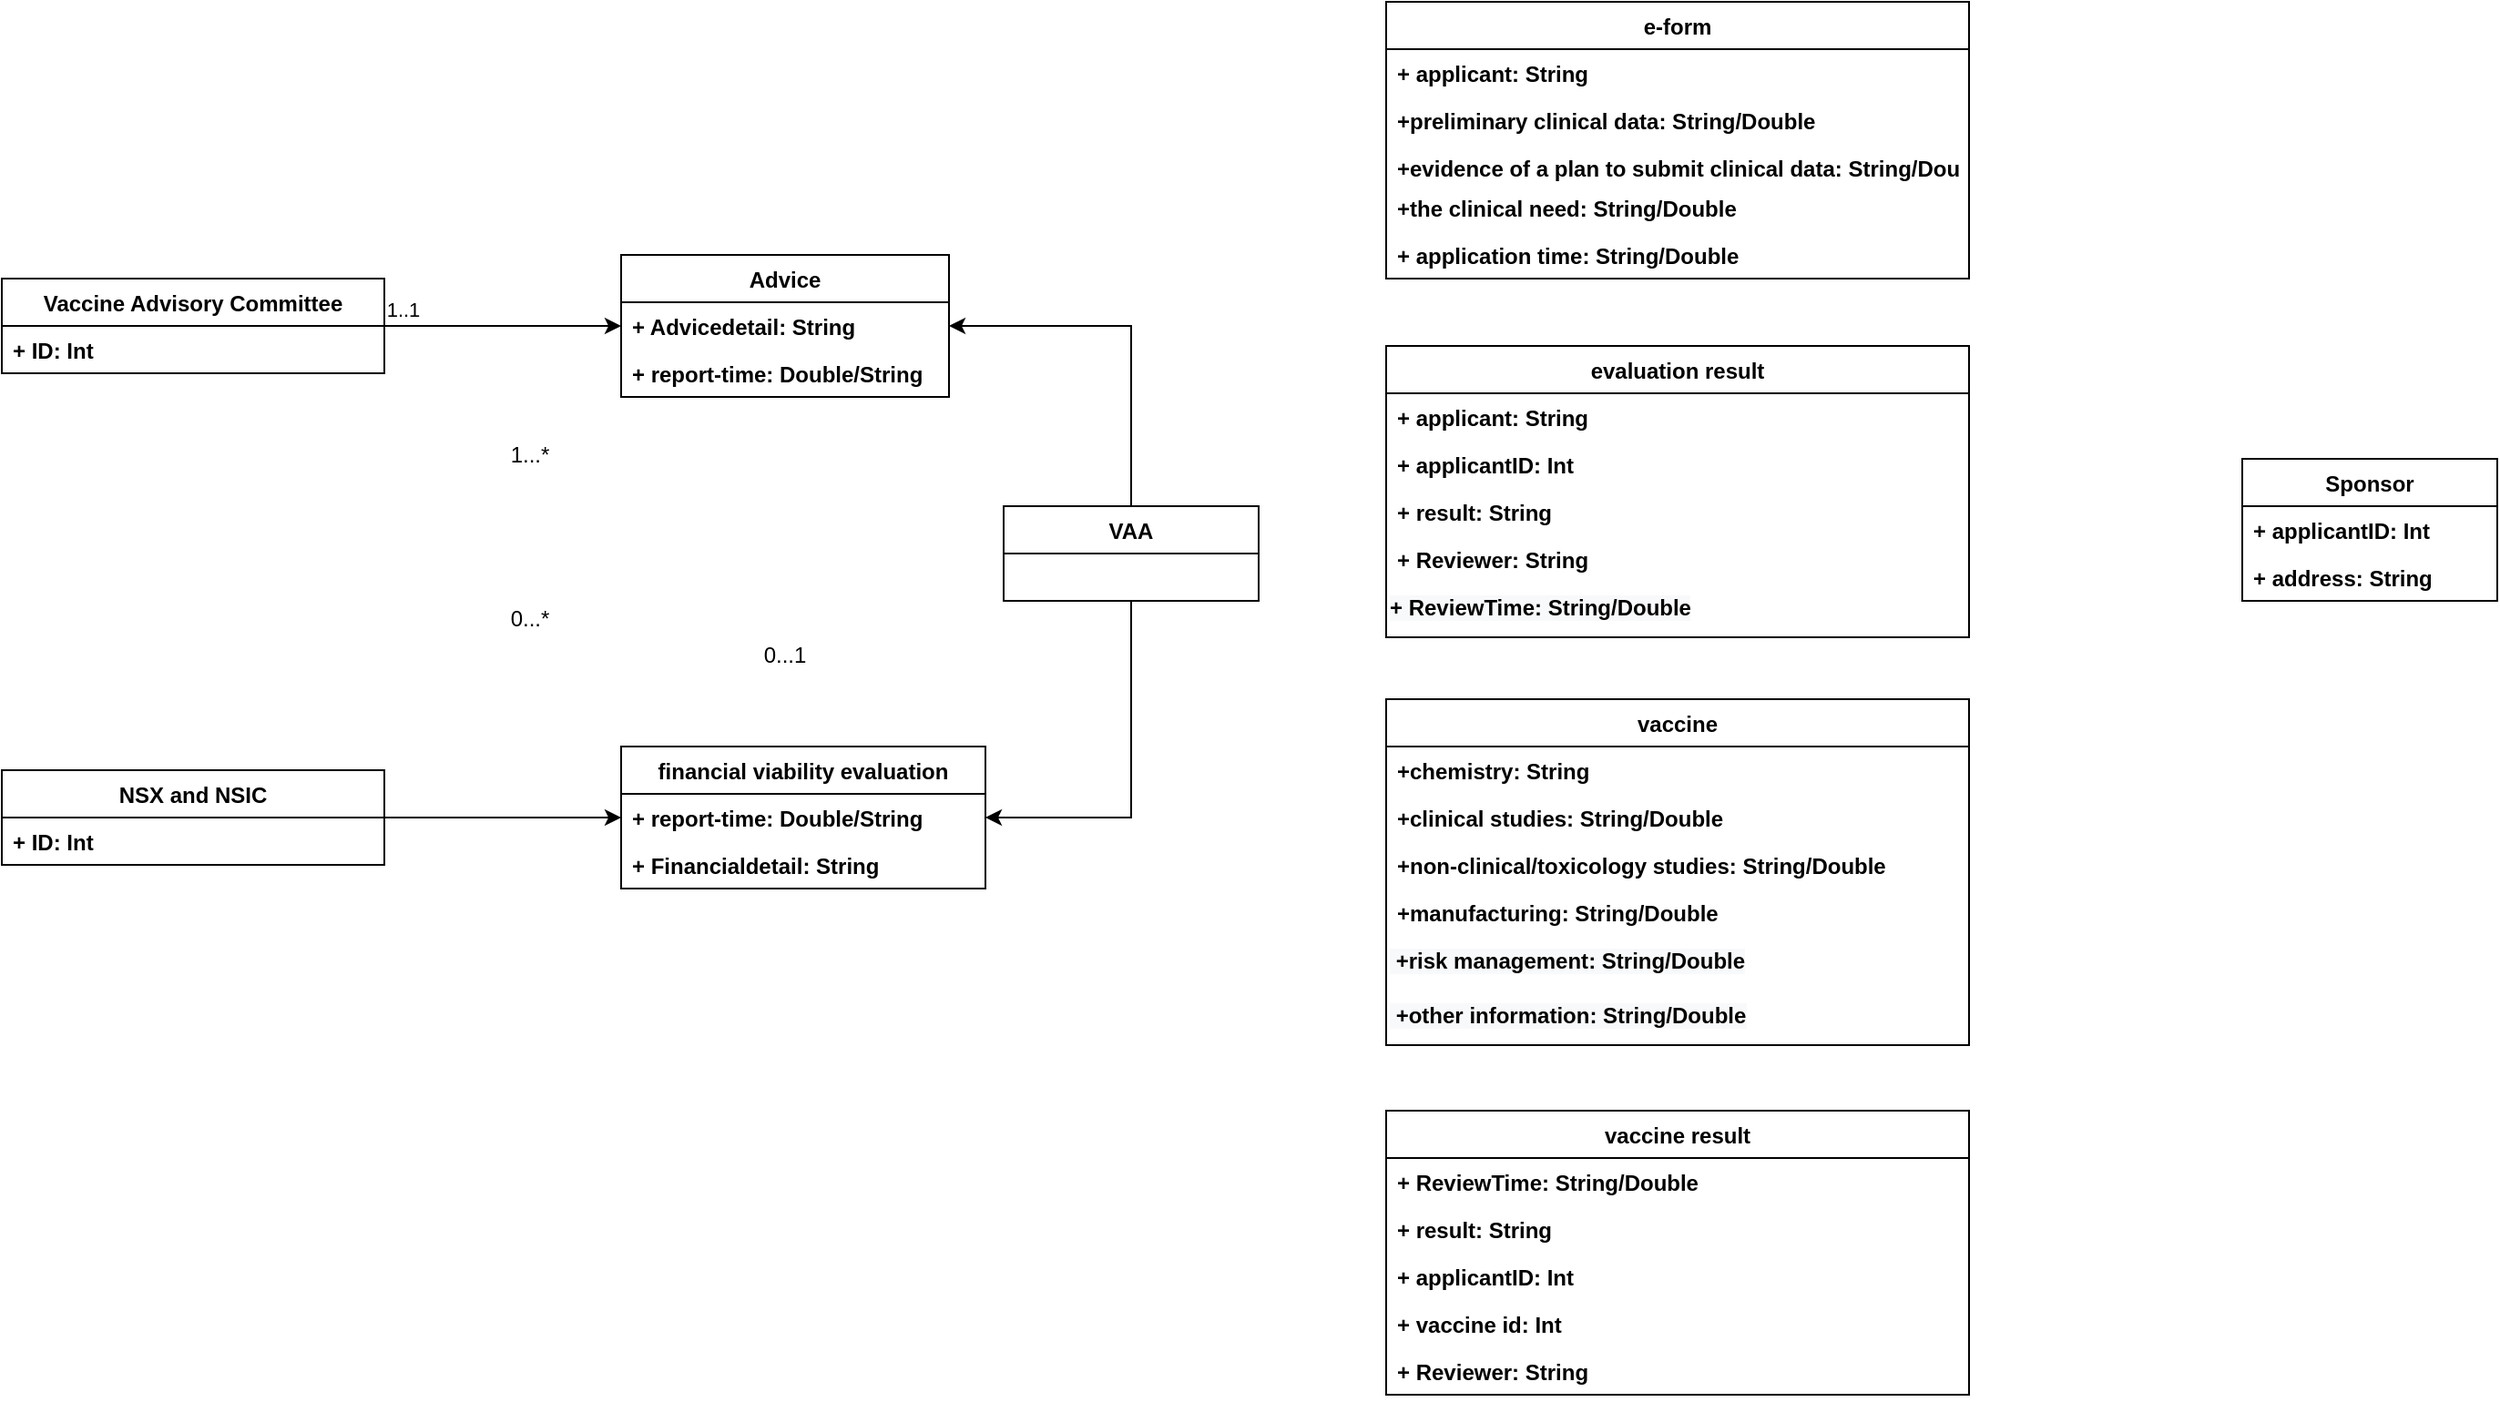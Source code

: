<mxfile version="14.7.0" type="github">
  <diagram id="C5RBs43oDa-KdzZeNtuy" name="Page-1">
    <mxGraphModel dx="2377" dy="867" grid="1" gridSize="10" guides="1" tooltips="1" connect="1" arrows="1" fold="1" page="1" pageScale="1" pageWidth="827" pageHeight="1169" math="0" shadow="0">
      <root>
        <mxCell id="WIyWlLk6GJQsqaUBKTNV-0" />
        <mxCell id="WIyWlLk6GJQsqaUBKTNV-1" parent="WIyWlLk6GJQsqaUBKTNV-0" />
        <mxCell id="Tw9doVFdLwBzY9Hxcjos-1" value="e-form" style="swimlane;fontStyle=1;childLayout=stackLayout;horizontal=1;startSize=26;fillColor=none;horizontalStack=0;resizeParent=1;resizeParentMax=0;resizeLast=0;collapsible=1;marginBottom=0;" vertex="1" parent="WIyWlLk6GJQsqaUBKTNV-1">
          <mxGeometry x="270" y="131" width="320" height="152" as="geometry" />
        </mxCell>
        <mxCell id="Tw9doVFdLwBzY9Hxcjos-2" value="+ applicant: String" style="text;strokeColor=none;fillColor=none;align=left;verticalAlign=top;spacingLeft=4;spacingRight=4;overflow=hidden;rotatable=0;points=[[0,0.5],[1,0.5]];portConstraint=eastwest;fontStyle=1" vertex="1" parent="Tw9doVFdLwBzY9Hxcjos-1">
          <mxGeometry y="26" width="320" height="26" as="geometry" />
        </mxCell>
        <mxCell id="Tw9doVFdLwBzY9Hxcjos-3" value="+preliminary clinical data: String/Double" style="text;strokeColor=none;fillColor=none;align=left;verticalAlign=top;spacingLeft=4;spacingRight=4;overflow=hidden;rotatable=0;points=[[0,0.5],[1,0.5]];portConstraint=eastwest;fontStyle=1" vertex="1" parent="Tw9doVFdLwBzY9Hxcjos-1">
          <mxGeometry y="52" width="320" height="26" as="geometry" />
        </mxCell>
        <mxCell id="Tw9doVFdLwBzY9Hxcjos-4" value="+evidence of a plan to submit clinical data: String/Double" style="text;strokeColor=none;fillColor=none;align=left;verticalAlign=top;spacingLeft=4;spacingRight=4;overflow=hidden;rotatable=0;points=[[0,0.5],[1,0.5]];portConstraint=eastwest;fontStyle=1" vertex="1" parent="Tw9doVFdLwBzY9Hxcjos-1">
          <mxGeometry y="78" width="320" height="22" as="geometry" />
        </mxCell>
        <mxCell id="Tw9doVFdLwBzY9Hxcjos-47" value="+the clinical need: String/Double" style="text;strokeColor=none;fillColor=none;align=left;verticalAlign=top;spacingLeft=4;spacingRight=4;overflow=hidden;rotatable=0;points=[[0,0.5],[1,0.5]];portConstraint=eastwest;fontStyle=1" vertex="1" parent="Tw9doVFdLwBzY9Hxcjos-1">
          <mxGeometry y="100" width="320" height="26" as="geometry" />
        </mxCell>
        <mxCell id="Tw9doVFdLwBzY9Hxcjos-46" value="+ application time: String/Double" style="text;strokeColor=none;fillColor=none;align=left;verticalAlign=top;spacingLeft=4;spacingRight=4;overflow=hidden;rotatable=0;points=[[0,0.5],[1,0.5]];portConstraint=eastwest;fontStyle=1" vertex="1" parent="Tw9doVFdLwBzY9Hxcjos-1">
          <mxGeometry y="126" width="320" height="26" as="geometry" />
        </mxCell>
        <mxCell id="Tw9doVFdLwBzY9Hxcjos-5" value="vaccine" style="swimlane;fontStyle=1;childLayout=stackLayout;horizontal=1;startSize=26;fillColor=none;horizontalStack=0;resizeParent=1;resizeParentMax=0;resizeLast=0;collapsible=1;marginBottom=0;" vertex="1" parent="WIyWlLk6GJQsqaUBKTNV-1">
          <mxGeometry x="270" y="514" width="320" height="190" as="geometry" />
        </mxCell>
        <mxCell id="Tw9doVFdLwBzY9Hxcjos-6" value="+chemistry: String" style="text;strokeColor=none;fillColor=none;align=left;verticalAlign=top;spacingLeft=4;spacingRight=4;overflow=hidden;rotatable=0;points=[[0,0.5],[1,0.5]];portConstraint=eastwest;fontStyle=1" vertex="1" parent="Tw9doVFdLwBzY9Hxcjos-5">
          <mxGeometry y="26" width="320" height="26" as="geometry" />
        </mxCell>
        <mxCell id="Tw9doVFdLwBzY9Hxcjos-7" value="+clinical studies: String/Double" style="text;strokeColor=none;fillColor=none;align=left;verticalAlign=top;spacingLeft=4;spacingRight=4;overflow=hidden;rotatable=0;points=[[0,0.5],[1,0.5]];portConstraint=eastwest;fontStyle=1" vertex="1" parent="Tw9doVFdLwBzY9Hxcjos-5">
          <mxGeometry y="52" width="320" height="26" as="geometry" />
        </mxCell>
        <mxCell id="Tw9doVFdLwBzY9Hxcjos-8" value="+non-clinical/toxicology studies: String/Double" style="text;strokeColor=none;fillColor=none;align=left;verticalAlign=top;spacingLeft=4;spacingRight=4;overflow=hidden;rotatable=0;points=[[0,0.5],[1,0.5]];portConstraint=eastwest;fontStyle=1" vertex="1" parent="Tw9doVFdLwBzY9Hxcjos-5">
          <mxGeometry y="78" width="320" height="26" as="geometry" />
        </mxCell>
        <mxCell id="Tw9doVFdLwBzY9Hxcjos-51" value="+manufacturing: String/Double" style="text;strokeColor=none;fillColor=none;align=left;verticalAlign=top;spacingLeft=4;spacingRight=4;overflow=hidden;rotatable=0;points=[[0,0.5],[1,0.5]];portConstraint=eastwest;fontStyle=1" vertex="1" parent="Tw9doVFdLwBzY9Hxcjos-5">
          <mxGeometry y="104" width="320" height="26" as="geometry" />
        </mxCell>
        <mxCell id="Tw9doVFdLwBzY9Hxcjos-52" value="&lt;span style=&quot;color: rgb(0, 0, 0); font-family: helvetica; font-size: 12px; font-style: normal; letter-spacing: normal; text-align: left; text-indent: 0px; text-transform: none; word-spacing: 0px; background-color: rgb(248, 249, 250); display: inline; float: none;&quot;&gt;&amp;nbsp;+&lt;span style=&quot;font-family: helvetica; text-align: center;&quot;&gt;risk management&lt;/span&gt;: String/Double&lt;/span&gt;" style="text;whiteSpace=wrap;html=1;fontStyle=1" vertex="1" parent="Tw9doVFdLwBzY9Hxcjos-5">
          <mxGeometry y="130" width="320" height="30" as="geometry" />
        </mxCell>
        <mxCell id="Tw9doVFdLwBzY9Hxcjos-53" value="&lt;span style=&quot;color: rgb(0 , 0 , 0) ; font-family: &amp;quot;helvetica&amp;quot; ; font-size: 12px ; font-style: normal ; letter-spacing: normal ; text-align: left ; text-indent: 0px ; text-transform: none ; word-spacing: 0px ; background-color: rgb(248 , 249 , 250) ; display: inline ; float: none&quot;&gt;&amp;nbsp;+&lt;span style=&quot;font-family: helvetica; text-align: center;&quot;&gt;other&amp;nbsp;&lt;/span&gt;&lt;span style=&quot;font-family: helvetica; text-align: center;&quot;&gt;information&lt;/span&gt;: String/Double&lt;/span&gt;" style="text;whiteSpace=wrap;html=1;fontStyle=1" vertex="1" parent="Tw9doVFdLwBzY9Hxcjos-5">
          <mxGeometry y="160" width="320" height="30" as="geometry" />
        </mxCell>
        <mxCell id="Tw9doVFdLwBzY9Hxcjos-9" value="vaccine result" style="swimlane;fontStyle=1;childLayout=stackLayout;horizontal=1;startSize=26;fillColor=none;horizontalStack=0;resizeParent=1;resizeParentMax=0;resizeLast=0;collapsible=1;marginBottom=0;" vertex="1" parent="WIyWlLk6GJQsqaUBKTNV-1">
          <mxGeometry x="270" y="740" width="320" height="156" as="geometry" />
        </mxCell>
        <mxCell id="Tw9doVFdLwBzY9Hxcjos-10" value="+ ReviewTime: String/Double" style="text;strokeColor=none;fillColor=none;align=left;verticalAlign=top;spacingLeft=4;spacingRight=4;overflow=hidden;rotatable=0;points=[[0,0.5],[1,0.5]];portConstraint=eastwest;fontStyle=1" vertex="1" parent="Tw9doVFdLwBzY9Hxcjos-9">
          <mxGeometry y="26" width="320" height="26" as="geometry" />
        </mxCell>
        <mxCell id="Tw9doVFdLwBzY9Hxcjos-11" value="+ result: String" style="text;strokeColor=none;fillColor=none;align=left;verticalAlign=top;spacingLeft=4;spacingRight=4;overflow=hidden;rotatable=0;points=[[0,0.5],[1,0.5]];portConstraint=eastwest;fontStyle=1" vertex="1" parent="Tw9doVFdLwBzY9Hxcjos-9">
          <mxGeometry y="52" width="320" height="26" as="geometry" />
        </mxCell>
        <mxCell id="Tw9doVFdLwBzY9Hxcjos-54" value="+ applicantID: Int" style="text;strokeColor=none;fillColor=none;align=left;verticalAlign=top;spacingLeft=4;spacingRight=4;overflow=hidden;rotatable=0;points=[[0,0.5],[1,0.5]];portConstraint=eastwest;fontStyle=1" vertex="1" parent="Tw9doVFdLwBzY9Hxcjos-9">
          <mxGeometry y="78" width="320" height="26" as="geometry" />
        </mxCell>
        <mxCell id="Tw9doVFdLwBzY9Hxcjos-12" value="+ vaccine id: Int" style="text;strokeColor=none;fillColor=none;align=left;verticalAlign=top;spacingLeft=4;spacingRight=4;overflow=hidden;rotatable=0;points=[[0,0.5],[1,0.5]];portConstraint=eastwest;fontStyle=1" vertex="1" parent="Tw9doVFdLwBzY9Hxcjos-9">
          <mxGeometry y="104" width="320" height="26" as="geometry" />
        </mxCell>
        <mxCell id="Tw9doVFdLwBzY9Hxcjos-55" value="+ Reviewer: String" style="text;strokeColor=none;fillColor=none;align=left;verticalAlign=top;spacingLeft=4;spacingRight=4;overflow=hidden;rotatable=0;points=[[0,0.5],[1,0.5]];portConstraint=eastwest;fontStyle=1" vertex="1" parent="Tw9doVFdLwBzY9Hxcjos-9">
          <mxGeometry y="130" width="320" height="26" as="geometry" />
        </mxCell>
        <mxCell id="Tw9doVFdLwBzY9Hxcjos-13" value="evaluation result" style="swimlane;fontStyle=1;childLayout=stackLayout;horizontal=1;startSize=26;fillColor=none;horizontalStack=0;resizeParent=1;resizeParentMax=0;resizeLast=0;collapsible=1;marginBottom=0;" vertex="1" parent="WIyWlLk6GJQsqaUBKTNV-1">
          <mxGeometry x="270" y="320" width="320" height="160" as="geometry" />
        </mxCell>
        <mxCell id="Tw9doVFdLwBzY9Hxcjos-14" value="+ applicant: String" style="text;strokeColor=none;fillColor=none;align=left;verticalAlign=top;spacingLeft=4;spacingRight=4;overflow=hidden;rotatable=0;points=[[0,0.5],[1,0.5]];portConstraint=eastwest;fontStyle=1" vertex="1" parent="Tw9doVFdLwBzY9Hxcjos-13">
          <mxGeometry y="26" width="320" height="26" as="geometry" />
        </mxCell>
        <mxCell id="Tw9doVFdLwBzY9Hxcjos-15" value="+ applicantID: Int" style="text;strokeColor=none;fillColor=none;align=left;verticalAlign=top;spacingLeft=4;spacingRight=4;overflow=hidden;rotatable=0;points=[[0,0.5],[1,0.5]];portConstraint=eastwest;fontStyle=1" vertex="1" parent="Tw9doVFdLwBzY9Hxcjos-13">
          <mxGeometry y="52" width="320" height="26" as="geometry" />
        </mxCell>
        <mxCell id="Tw9doVFdLwBzY9Hxcjos-16" value="+ result: String" style="text;strokeColor=none;fillColor=none;align=left;verticalAlign=top;spacingLeft=4;spacingRight=4;overflow=hidden;rotatable=0;points=[[0,0.5],[1,0.5]];portConstraint=eastwest;fontStyle=1" vertex="1" parent="Tw9doVFdLwBzY9Hxcjos-13">
          <mxGeometry y="78" width="320" height="26" as="geometry" />
        </mxCell>
        <mxCell id="Tw9doVFdLwBzY9Hxcjos-49" value="+ Reviewer: String" style="text;strokeColor=none;fillColor=none;align=left;verticalAlign=top;spacingLeft=4;spacingRight=4;overflow=hidden;rotatable=0;points=[[0,0.5],[1,0.5]];portConstraint=eastwest;fontStyle=1" vertex="1" parent="Tw9doVFdLwBzY9Hxcjos-13">
          <mxGeometry y="104" width="320" height="26" as="geometry" />
        </mxCell>
        <mxCell id="Tw9doVFdLwBzY9Hxcjos-50" value="&lt;span style=&quot;color: rgb(0, 0, 0); font-family: helvetica; font-size: 12px; font-style: normal; letter-spacing: normal; text-align: left; text-indent: 0px; text-transform: none; word-spacing: 0px; background-color: rgb(248, 249, 250); display: inline; float: none;&quot;&gt;+ ReviewTime: String/Double&lt;/span&gt;" style="text;whiteSpace=wrap;html=1;fontStyle=1" vertex="1" parent="Tw9doVFdLwBzY9Hxcjos-13">
          <mxGeometry y="130" width="320" height="30" as="geometry" />
        </mxCell>
        <mxCell id="Tw9doVFdLwBzY9Hxcjos-59" style="edgeStyle=orthogonalEdgeStyle;rounded=0;orthogonalLoop=1;jettySize=auto;html=1;exitX=0.5;exitY=0;exitDx=0;exitDy=0;entryX=1;entryY=0.5;entryDx=0;entryDy=0;" edge="1" parent="WIyWlLk6GJQsqaUBKTNV-1" source="Tw9doVFdLwBzY9Hxcjos-17" target="Tw9doVFdLwBzY9Hxcjos-27">
          <mxGeometry relative="1" as="geometry" />
        </mxCell>
        <mxCell id="Tw9doVFdLwBzY9Hxcjos-60" style="edgeStyle=orthogonalEdgeStyle;rounded=0;orthogonalLoop=1;jettySize=auto;html=1;exitX=0.5;exitY=1;exitDx=0;exitDy=0;entryX=1;entryY=0.5;entryDx=0;entryDy=0;" edge="1" parent="WIyWlLk6GJQsqaUBKTNV-1" source="Tw9doVFdLwBzY9Hxcjos-17" target="Tw9doVFdLwBzY9Hxcjos-31">
          <mxGeometry relative="1" as="geometry" />
        </mxCell>
        <mxCell id="Tw9doVFdLwBzY9Hxcjos-17" value="VAA" style="swimlane;fontStyle=1;childLayout=stackLayout;horizontal=1;startSize=26;fillColor=none;horizontalStack=0;resizeParent=1;resizeParentMax=0;resizeLast=0;collapsible=1;marginBottom=0;" vertex="1" parent="WIyWlLk6GJQsqaUBKTNV-1">
          <mxGeometry x="60" y="408" width="140" height="52" as="geometry" />
        </mxCell>
        <mxCell id="Tw9doVFdLwBzY9Hxcjos-21" value="Sponsor" style="swimlane;fontStyle=1;childLayout=stackLayout;horizontal=1;startSize=26;fillColor=none;horizontalStack=0;resizeParent=1;resizeParentMax=0;resizeLast=0;collapsible=1;marginBottom=0;" vertex="1" parent="WIyWlLk6GJQsqaUBKTNV-1">
          <mxGeometry x="740" y="382" width="140" height="78" as="geometry" />
        </mxCell>
        <mxCell id="Tw9doVFdLwBzY9Hxcjos-22" value="+ applicantID: Int" style="text;strokeColor=none;fillColor=none;align=left;verticalAlign=top;spacingLeft=4;spacingRight=4;overflow=hidden;rotatable=0;points=[[0,0.5],[1,0.5]];portConstraint=eastwest;fontStyle=1" vertex="1" parent="Tw9doVFdLwBzY9Hxcjos-21">
          <mxGeometry y="26" width="140" height="26" as="geometry" />
        </mxCell>
        <mxCell id="Tw9doVFdLwBzY9Hxcjos-23" value="+ address: String" style="text;strokeColor=none;fillColor=none;align=left;verticalAlign=top;spacingLeft=4;spacingRight=4;overflow=hidden;rotatable=0;points=[[0,0.5],[1,0.5]];portConstraint=eastwest;fontStyle=1" vertex="1" parent="Tw9doVFdLwBzY9Hxcjos-21">
          <mxGeometry y="52" width="140" height="26" as="geometry" />
        </mxCell>
        <mxCell id="Tw9doVFdLwBzY9Hxcjos-25" value="Advice" style="swimlane;fontStyle=1;childLayout=stackLayout;horizontal=1;startSize=26;fillColor=none;horizontalStack=0;resizeParent=1;resizeParentMax=0;resizeLast=0;collapsible=1;marginBottom=0;" vertex="1" parent="WIyWlLk6GJQsqaUBKTNV-1">
          <mxGeometry x="-150" y="270" width="180" height="78" as="geometry" />
        </mxCell>
        <mxCell id="Tw9doVFdLwBzY9Hxcjos-27" value="+ Advicedetail: String" style="text;strokeColor=none;fillColor=none;align=left;verticalAlign=top;spacingLeft=4;spacingRight=4;overflow=hidden;rotatable=0;points=[[0,0.5],[1,0.5]];portConstraint=eastwest;fontStyle=1" vertex="1" parent="Tw9doVFdLwBzY9Hxcjos-25">
          <mxGeometry y="26" width="180" height="26" as="geometry" />
        </mxCell>
        <mxCell id="Tw9doVFdLwBzY9Hxcjos-28" value="+ report-time: Double/String" style="text;strokeColor=none;fillColor=none;align=left;verticalAlign=top;spacingLeft=4;spacingRight=4;overflow=hidden;rotatable=0;points=[[0,0.5],[1,0.5]];portConstraint=eastwest;fontStyle=1" vertex="1" parent="Tw9doVFdLwBzY9Hxcjos-25">
          <mxGeometry y="52" width="180" height="26" as="geometry" />
        </mxCell>
        <mxCell id="Tw9doVFdLwBzY9Hxcjos-29" value="financial viability evaluation" style="swimlane;fontStyle=1;childLayout=stackLayout;horizontal=1;startSize=26;fillColor=none;horizontalStack=0;resizeParent=1;resizeParentMax=0;resizeLast=0;collapsible=1;marginBottom=0;" vertex="1" parent="WIyWlLk6GJQsqaUBKTNV-1">
          <mxGeometry x="-150" y="540" width="200" height="78" as="geometry" />
        </mxCell>
        <mxCell id="Tw9doVFdLwBzY9Hxcjos-31" value="+ report-time: Double/String" style="text;strokeColor=none;fillColor=none;align=left;verticalAlign=top;spacingLeft=4;spacingRight=4;overflow=hidden;rotatable=0;points=[[0,0.5],[1,0.5]];portConstraint=eastwest;fontStyle=1" vertex="1" parent="Tw9doVFdLwBzY9Hxcjos-29">
          <mxGeometry y="26" width="200" height="26" as="geometry" />
        </mxCell>
        <mxCell id="Tw9doVFdLwBzY9Hxcjos-32" value="+ Financialdetail: String" style="text;strokeColor=none;fillColor=none;align=left;verticalAlign=top;spacingLeft=4;spacingRight=4;overflow=hidden;rotatable=0;points=[[0,0.5],[1,0.5]];portConstraint=eastwest;fontStyle=1" vertex="1" parent="Tw9doVFdLwBzY9Hxcjos-29">
          <mxGeometry y="52" width="200" height="26" as="geometry" />
        </mxCell>
        <mxCell id="Tw9doVFdLwBzY9Hxcjos-58" style="edgeStyle=orthogonalEdgeStyle;rounded=0;orthogonalLoop=1;jettySize=auto;html=1;exitX=1;exitY=0.5;exitDx=0;exitDy=0;" edge="1" parent="WIyWlLk6GJQsqaUBKTNV-1" source="Tw9doVFdLwBzY9Hxcjos-33" target="Tw9doVFdLwBzY9Hxcjos-27">
          <mxGeometry relative="1" as="geometry" />
        </mxCell>
        <mxCell id="Tw9doVFdLwBzY9Hxcjos-62" value="1..1" style="edgeLabel;html=1;align=center;verticalAlign=middle;resizable=0;points=[];" vertex="1" connectable="0" parent="Tw9doVFdLwBzY9Hxcjos-58">
          <mxGeometry x="-0.305" y="-3" relative="1" as="geometry">
            <mxPoint x="-35" y="-12" as="offset" />
          </mxGeometry>
        </mxCell>
        <mxCell id="Tw9doVFdLwBzY9Hxcjos-33" value="Vaccine Advisory Committee" style="swimlane;fontStyle=1;childLayout=stackLayout;horizontal=1;startSize=26;fillColor=none;horizontalStack=0;resizeParent=1;resizeParentMax=0;resizeLast=0;collapsible=1;marginBottom=0;" vertex="1" parent="WIyWlLk6GJQsqaUBKTNV-1">
          <mxGeometry x="-490" y="283" width="210" height="52" as="geometry" />
        </mxCell>
        <mxCell id="Tw9doVFdLwBzY9Hxcjos-34" value="+ ID: Int" style="text;strokeColor=none;fillColor=none;align=left;verticalAlign=top;spacingLeft=4;spacingRight=4;overflow=hidden;rotatable=0;points=[[0,0.5],[1,0.5]];portConstraint=eastwest;fontStyle=1" vertex="1" parent="Tw9doVFdLwBzY9Hxcjos-33">
          <mxGeometry y="26" width="210" height="26" as="geometry" />
        </mxCell>
        <mxCell id="Tw9doVFdLwBzY9Hxcjos-61" style="edgeStyle=orthogonalEdgeStyle;rounded=0;orthogonalLoop=1;jettySize=auto;html=1;exitX=1;exitY=0.5;exitDx=0;exitDy=0;entryX=0;entryY=0.5;entryDx=0;entryDy=0;" edge="1" parent="WIyWlLk6GJQsqaUBKTNV-1" source="Tw9doVFdLwBzY9Hxcjos-41" target="Tw9doVFdLwBzY9Hxcjos-31">
          <mxGeometry relative="1" as="geometry" />
        </mxCell>
        <mxCell id="Tw9doVFdLwBzY9Hxcjos-41" value="NSX and NSIC" style="swimlane;fontStyle=1;childLayout=stackLayout;horizontal=1;startSize=26;fillColor=none;horizontalStack=0;resizeParent=1;resizeParentMax=0;resizeLast=0;collapsible=1;marginBottom=0;" vertex="1" parent="WIyWlLk6GJQsqaUBKTNV-1">
          <mxGeometry x="-490" y="553" width="210" height="52" as="geometry" />
        </mxCell>
        <mxCell id="Tw9doVFdLwBzY9Hxcjos-42" value="+ ID: Int" style="text;strokeColor=none;fillColor=none;align=left;verticalAlign=top;spacingLeft=4;spacingRight=4;overflow=hidden;rotatable=0;points=[[0,0.5],[1,0.5]];portConstraint=eastwest;fontStyle=1" vertex="1" parent="Tw9doVFdLwBzY9Hxcjos-41">
          <mxGeometry y="26" width="210" height="26" as="geometry" />
        </mxCell>
        <mxCell id="Tw9doVFdLwBzY9Hxcjos-68" value="1...*" style="text;html=1;strokeColor=none;fillColor=none;align=center;verticalAlign=middle;whiteSpace=wrap;rounded=0;" vertex="1" parent="WIyWlLk6GJQsqaUBKTNV-1">
          <mxGeometry x="-220" y="370" width="40" height="20" as="geometry" />
        </mxCell>
        <mxCell id="Tw9doVFdLwBzY9Hxcjos-69" value="0...1" style="text;html=1;strokeColor=none;fillColor=none;align=center;verticalAlign=middle;whiteSpace=wrap;rounded=0;" vertex="1" parent="WIyWlLk6GJQsqaUBKTNV-1">
          <mxGeometry x="-80" y="480" width="40" height="20" as="geometry" />
        </mxCell>
        <mxCell id="Tw9doVFdLwBzY9Hxcjos-70" value="0...*" style="text;html=1;strokeColor=none;fillColor=none;align=center;verticalAlign=middle;whiteSpace=wrap;rounded=0;" vertex="1" parent="WIyWlLk6GJQsqaUBKTNV-1">
          <mxGeometry x="-220" y="460" width="40" height="20" as="geometry" />
        </mxCell>
      </root>
    </mxGraphModel>
  </diagram>
</mxfile>
